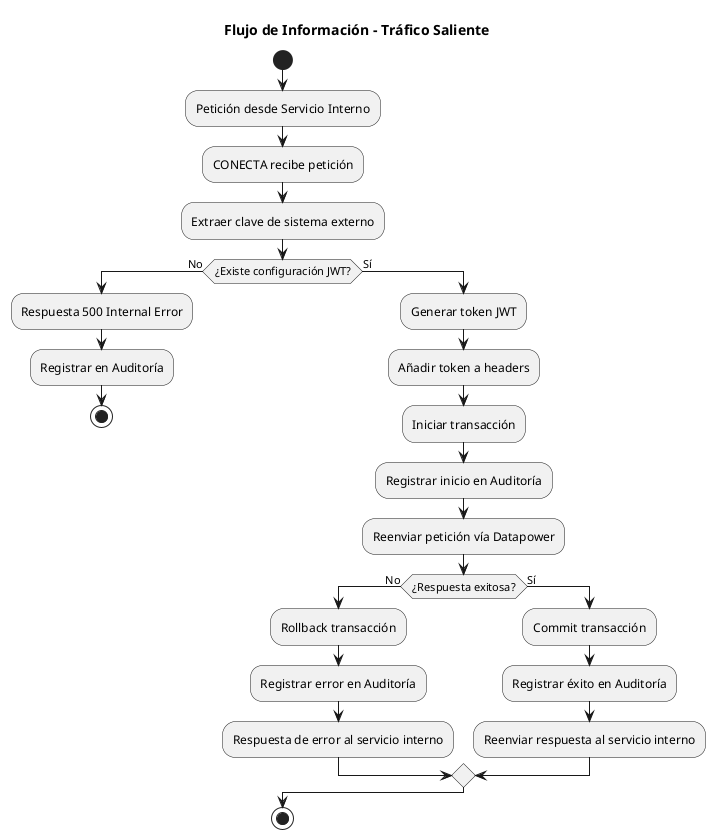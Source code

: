 @startuml
title Flujo de Información - Tráfico Saliente

start
:Petición desde Servicio Interno;
:CONECTA recibe petición;
:Extraer clave de sistema externo;

if (¿Existe configuración JWT?) then (No)
  :Respuesta 500 Internal Error;
  :Registrar en Auditoría;
  stop
else (Sí)
  :Generar token JWT;
  :Añadir token a headers;
  :Iniciar transacción;
  :Registrar inicio en Auditoría;
  :Reenviar petición vía Datapower;
  
  if (¿Respuesta exitosa?) then (No)
    :Rollback transacción;
    :Registrar error en Auditoría;
    :Respuesta de error al servicio interno;
  else (Sí)
    :Commit transacción;
    :Registrar éxito en Auditoría;
    :Reenviar respuesta al servicio interno;
  endif
endif

stop
@enduml
